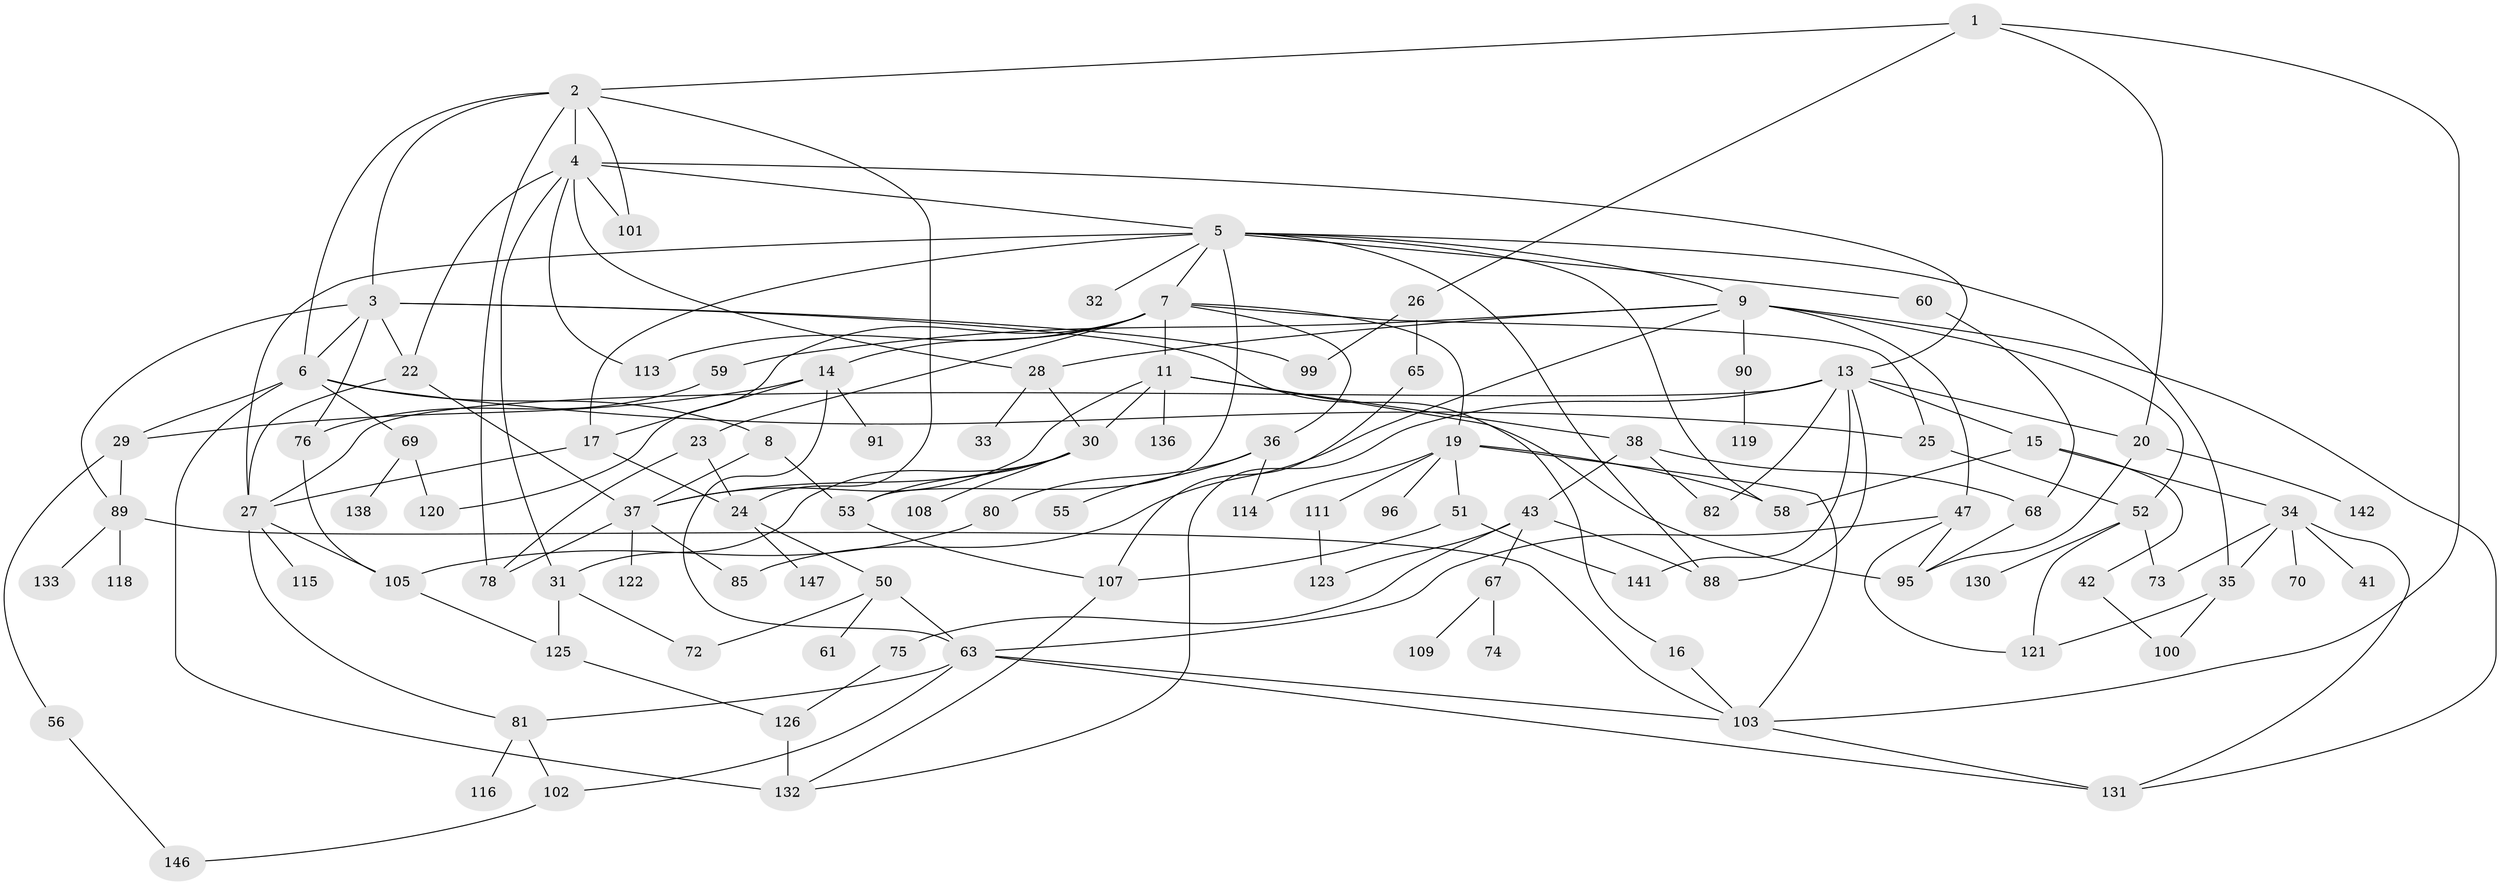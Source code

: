 // Generated by graph-tools (version 1.1) at 2025/23/03/03/25 07:23:33]
// undirected, 102 vertices, 169 edges
graph export_dot {
graph [start="1"]
  node [color=gray90,style=filled];
  1;
  2 [super="+46"];
  3 [super="+39"];
  4 [super="+62"];
  5 [super="+10"];
  6 [super="+124"];
  7 [super="+12"];
  8;
  9 [super="+18"];
  11 [super="+40"];
  13 [super="+48"];
  14;
  15 [super="+21"];
  16;
  17;
  19 [super="+149"];
  20;
  22 [super="+54"];
  23;
  24 [super="+92"];
  25 [super="+148"];
  26;
  27 [super="+49"];
  28 [super="+66"];
  29 [super="+94"];
  30 [super="+44"];
  31 [super="+144"];
  32;
  33;
  34 [super="+140"];
  35 [super="+93"];
  36 [super="+104"];
  37 [super="+45"];
  38 [super="+98"];
  41;
  42 [super="+57"];
  43 [super="+143"];
  47 [super="+64"];
  50 [super="+77"];
  51 [super="+86"];
  52 [super="+127"];
  53 [super="+84"];
  55;
  56;
  58 [super="+134"];
  59;
  60;
  61 [super="+97"];
  63 [super="+79"];
  65;
  67;
  68 [super="+128"];
  69 [super="+71"];
  70;
  72 [super="+112"];
  73;
  74;
  75;
  76 [super="+87"];
  78 [super="+110"];
  80;
  81 [super="+83"];
  82;
  85;
  88;
  89 [super="+106"];
  90;
  91;
  95;
  96;
  99;
  100;
  101;
  102;
  103 [super="+117"];
  105;
  107;
  108;
  109;
  111;
  113;
  114 [super="+129"];
  115;
  116;
  118;
  119;
  120;
  121;
  122;
  123;
  125;
  126 [super="+139"];
  130;
  131 [super="+137"];
  132 [super="+135"];
  133;
  136;
  138;
  141 [super="+145"];
  142;
  146;
  147;
  1 -- 2;
  1 -- 20;
  1 -- 26;
  1 -- 103;
  2 -- 3;
  2 -- 4;
  2 -- 6;
  2 -- 24;
  2 -- 78;
  2 -- 101;
  3 -- 16;
  3 -- 76;
  3 -- 22;
  3 -- 6;
  3 -- 99;
  3 -- 89;
  4 -- 5;
  4 -- 13;
  4 -- 22;
  4 -- 31;
  4 -- 101;
  4 -- 113;
  4 -- 28;
  5 -- 7;
  5 -- 9;
  5 -- 17;
  5 -- 32;
  5 -- 35;
  5 -- 53;
  5 -- 88;
  5 -- 58;
  5 -- 27;
  5 -- 60;
  6 -- 8;
  6 -- 25;
  6 -- 29;
  6 -- 69;
  6 -- 132 [weight=2];
  7 -- 11;
  7 -- 19;
  7 -- 113;
  7 -- 36;
  7 -- 23;
  7 -- 120;
  7 -- 25 [weight=2];
  7 -- 14;
  8 -- 53;
  8 -- 37;
  9 -- 90;
  9 -- 131;
  9 -- 52;
  9 -- 85;
  9 -- 59;
  9 -- 28;
  9 -- 47;
  11 -- 30;
  11 -- 38 [weight=2];
  11 -- 95;
  11 -- 136;
  11 -- 37;
  13 -- 15;
  13 -- 88;
  13 -- 27;
  13 -- 141;
  13 -- 82;
  13 -- 20;
  13 -- 132;
  14 -- 63;
  14 -- 91;
  14 -- 17;
  14 -- 29;
  15 -- 42;
  15 -- 58;
  15 -- 34 [weight=2];
  16 -- 103;
  17 -- 27;
  17 -- 24;
  19 -- 51;
  19 -- 96;
  19 -- 103;
  19 -- 111;
  19 -- 114;
  19 -- 58;
  20 -- 142;
  20 -- 95;
  22 -- 37;
  22 -- 27;
  23 -- 24;
  23 -- 78;
  24 -- 50;
  24 -- 147;
  25 -- 52;
  26 -- 65;
  26 -- 99;
  27 -- 81;
  27 -- 115;
  27 -- 105;
  28 -- 33;
  28 -- 30;
  29 -- 56;
  29 -- 89;
  30 -- 108;
  30 -- 37;
  30 -- 53;
  30 -- 31;
  31 -- 125;
  31 -- 72;
  34 -- 41;
  34 -- 70;
  34 -- 73;
  34 -- 35;
  34 -- 131;
  35 -- 100;
  35 -- 121;
  36 -- 55;
  36 -- 80;
  36 -- 114;
  37 -- 85;
  37 -- 122;
  37 -- 78;
  38 -- 43;
  38 -- 82;
  38 -- 68;
  42 -- 100;
  43 -- 67;
  43 -- 75;
  43 -- 123;
  43 -- 88;
  47 -- 95;
  47 -- 121;
  47 -- 63;
  50 -- 61;
  50 -- 72;
  50 -- 63;
  51 -- 141;
  51 -- 107;
  52 -- 121;
  52 -- 73;
  52 -- 130;
  53 -- 107;
  56 -- 146;
  59 -- 76;
  60 -- 68;
  63 -- 102;
  63 -- 103;
  63 -- 81;
  63 -- 131;
  65 -- 107;
  67 -- 74;
  67 -- 109;
  68 -- 95;
  69 -- 120;
  69 -- 138;
  75 -- 126;
  76 -- 105;
  80 -- 105;
  81 -- 102;
  81 -- 116;
  89 -- 133;
  89 -- 118;
  89 -- 103;
  90 -- 119;
  102 -- 146;
  103 -- 131;
  105 -- 125;
  107 -- 132;
  111 -- 123;
  125 -- 126;
  126 -- 132;
}
